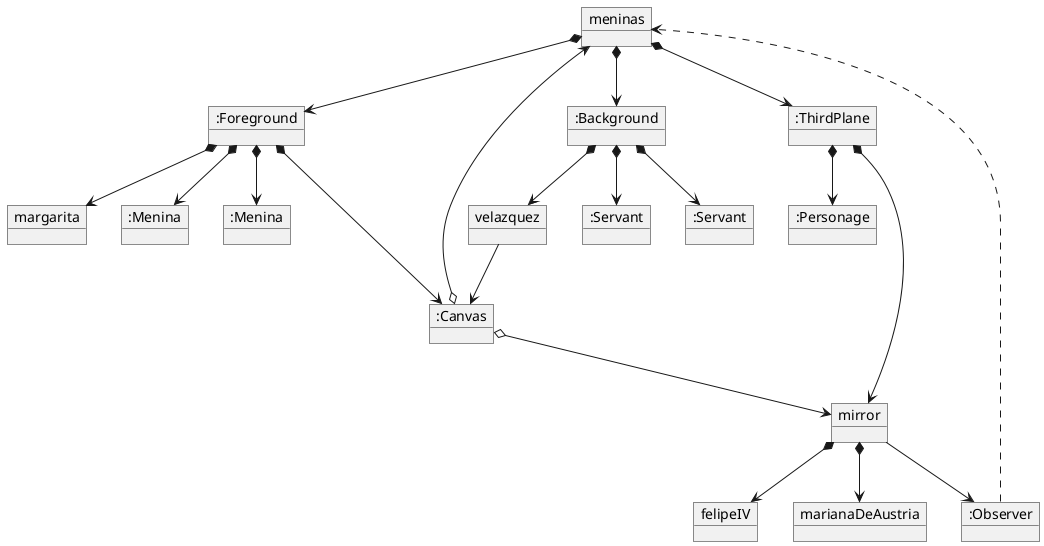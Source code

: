 @startuml 3
object meninas
object ":Observer" as Observer
object ":Foreground" as Foreground
object ":Background" as Background
object ":ThirdPlane" as ThirdPlane
object margarita
object ":Menina" as Menina1
object ":Menina" as Menina2
object ":Canvas" as Canvas
object velazquez
object ":Servant" as Servant1
object ":Servant" as Servant2
object mirror
object felipeIV
object marianaDeAustria
object ":Personage" as Personage

meninas *--> Foreground
meninas *--> Background
meninas *--> ThirdPlane

Foreground *--> margarita
Foreground *--> Menina1
Foreground *--> Menina2
Foreground *--> Canvas

Background *--> velazquez
Background *--> Servant1
Background *--> Servant2

ThirdPlane *--> mirror
ThirdPlane *--> Personage

mirror *--> felipeIV
mirror *--> marianaDeAustria
mirror --> Observer

Observer ..> meninas
velazquez --> Canvas
Canvas o--> meninas
Canvas o--> mirror

@enduml
